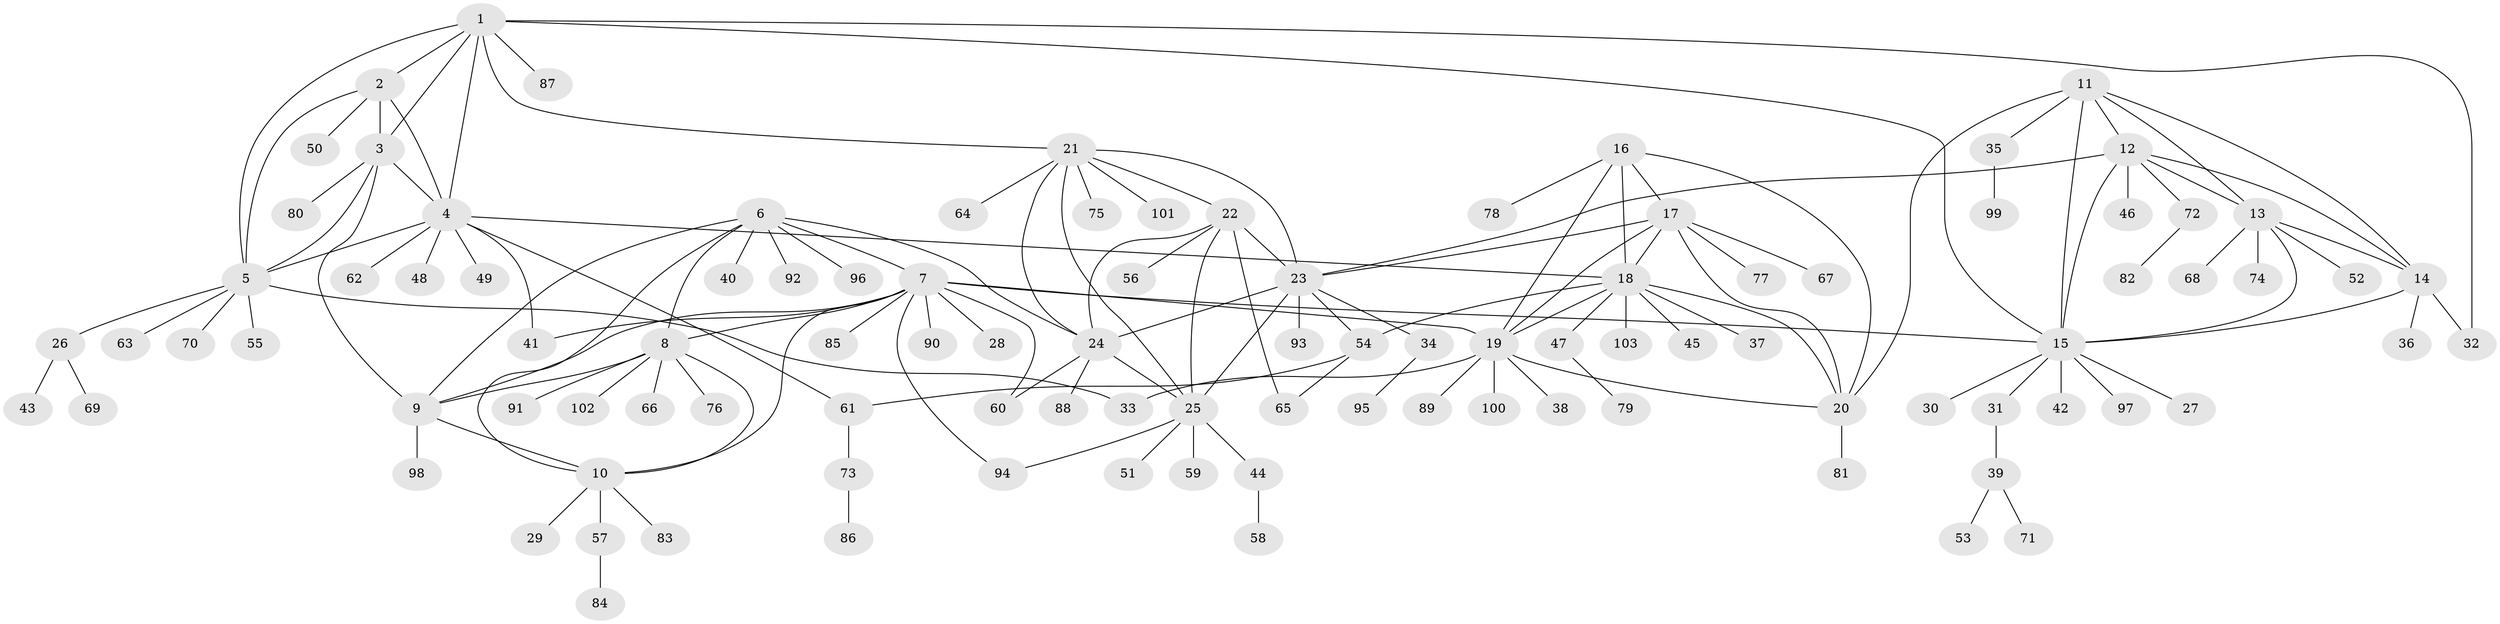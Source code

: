 // Generated by graph-tools (version 1.1) at 2025/16/03/09/25 04:16:03]
// undirected, 103 vertices, 146 edges
graph export_dot {
graph [start="1"]
  node [color=gray90,style=filled];
  1;
  2;
  3;
  4;
  5;
  6;
  7;
  8;
  9;
  10;
  11;
  12;
  13;
  14;
  15;
  16;
  17;
  18;
  19;
  20;
  21;
  22;
  23;
  24;
  25;
  26;
  27;
  28;
  29;
  30;
  31;
  32;
  33;
  34;
  35;
  36;
  37;
  38;
  39;
  40;
  41;
  42;
  43;
  44;
  45;
  46;
  47;
  48;
  49;
  50;
  51;
  52;
  53;
  54;
  55;
  56;
  57;
  58;
  59;
  60;
  61;
  62;
  63;
  64;
  65;
  66;
  67;
  68;
  69;
  70;
  71;
  72;
  73;
  74;
  75;
  76;
  77;
  78;
  79;
  80;
  81;
  82;
  83;
  84;
  85;
  86;
  87;
  88;
  89;
  90;
  91;
  92;
  93;
  94;
  95;
  96;
  97;
  98;
  99;
  100;
  101;
  102;
  103;
  1 -- 2;
  1 -- 3;
  1 -- 4;
  1 -- 5;
  1 -- 15;
  1 -- 21;
  1 -- 32;
  1 -- 87;
  2 -- 3;
  2 -- 4;
  2 -- 5;
  2 -- 50;
  3 -- 4;
  3 -- 5;
  3 -- 9;
  3 -- 80;
  4 -- 5;
  4 -- 18;
  4 -- 41;
  4 -- 48;
  4 -- 49;
  4 -- 61;
  4 -- 62;
  5 -- 26;
  5 -- 33;
  5 -- 55;
  5 -- 63;
  5 -- 70;
  6 -- 7;
  6 -- 8;
  6 -- 9;
  6 -- 10;
  6 -- 24;
  6 -- 40;
  6 -- 92;
  6 -- 96;
  7 -- 8;
  7 -- 9;
  7 -- 10;
  7 -- 15;
  7 -- 19;
  7 -- 28;
  7 -- 41;
  7 -- 60;
  7 -- 85;
  7 -- 90;
  7 -- 94;
  8 -- 9;
  8 -- 10;
  8 -- 66;
  8 -- 76;
  8 -- 91;
  8 -- 102;
  9 -- 10;
  9 -- 98;
  10 -- 29;
  10 -- 57;
  10 -- 83;
  11 -- 12;
  11 -- 13;
  11 -- 14;
  11 -- 15;
  11 -- 20;
  11 -- 35;
  12 -- 13;
  12 -- 14;
  12 -- 15;
  12 -- 23;
  12 -- 46;
  12 -- 72;
  13 -- 14;
  13 -- 15;
  13 -- 52;
  13 -- 68;
  13 -- 74;
  14 -- 15;
  14 -- 32;
  14 -- 36;
  15 -- 27;
  15 -- 30;
  15 -- 31;
  15 -- 42;
  15 -- 97;
  16 -- 17;
  16 -- 18;
  16 -- 19;
  16 -- 20;
  16 -- 78;
  17 -- 18;
  17 -- 19;
  17 -- 20;
  17 -- 23;
  17 -- 67;
  17 -- 77;
  18 -- 19;
  18 -- 20;
  18 -- 37;
  18 -- 45;
  18 -- 47;
  18 -- 54;
  18 -- 103;
  19 -- 20;
  19 -- 33;
  19 -- 38;
  19 -- 89;
  19 -- 100;
  20 -- 81;
  21 -- 22;
  21 -- 23;
  21 -- 24;
  21 -- 25;
  21 -- 64;
  21 -- 75;
  21 -- 101;
  22 -- 23;
  22 -- 24;
  22 -- 25;
  22 -- 56;
  22 -- 65;
  23 -- 24;
  23 -- 25;
  23 -- 34;
  23 -- 54;
  23 -- 93;
  24 -- 25;
  24 -- 60;
  24 -- 88;
  25 -- 44;
  25 -- 51;
  25 -- 59;
  25 -- 94;
  26 -- 43;
  26 -- 69;
  31 -- 39;
  34 -- 95;
  35 -- 99;
  39 -- 53;
  39 -- 71;
  44 -- 58;
  47 -- 79;
  54 -- 61;
  54 -- 65;
  57 -- 84;
  61 -- 73;
  72 -- 82;
  73 -- 86;
}
